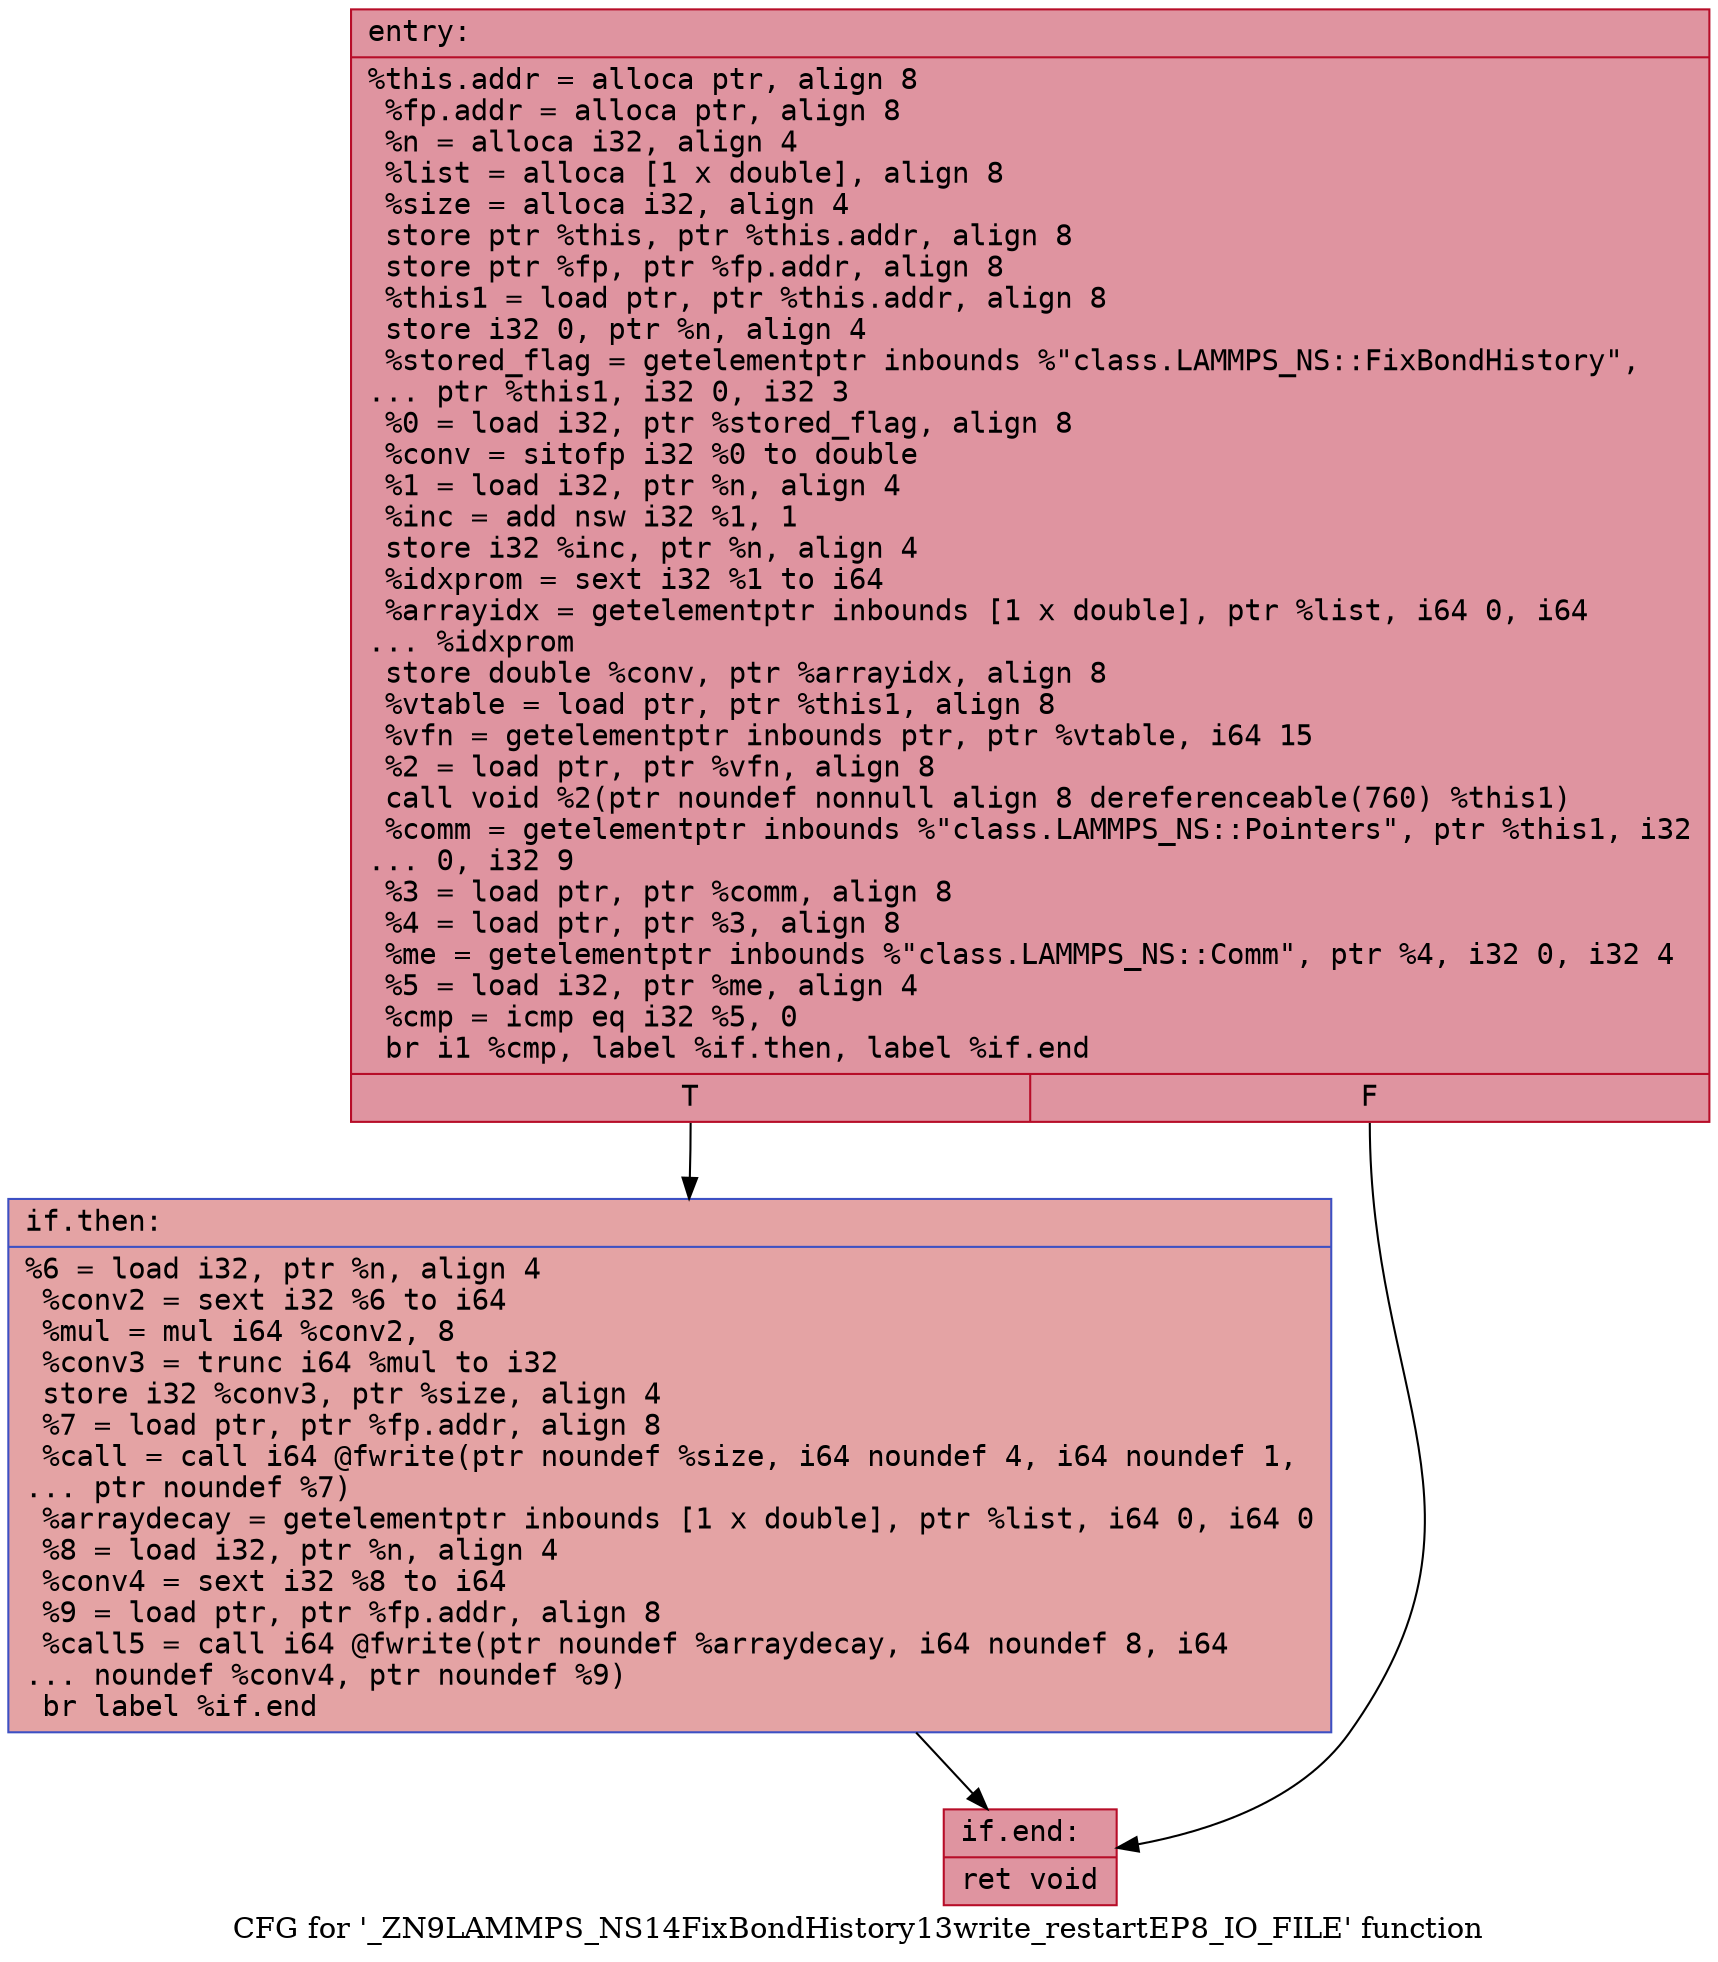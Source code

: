 digraph "CFG for '_ZN9LAMMPS_NS14FixBondHistory13write_restartEP8_IO_FILE' function" {
	label="CFG for '_ZN9LAMMPS_NS14FixBondHistory13write_restartEP8_IO_FILE' function";

	Node0x55e722c83240 [shape=record,color="#b70d28ff", style=filled, fillcolor="#b70d2870" fontname="Courier",label="{entry:\l|  %this.addr = alloca ptr, align 8\l  %fp.addr = alloca ptr, align 8\l  %n = alloca i32, align 4\l  %list = alloca [1 x double], align 8\l  %size = alloca i32, align 4\l  store ptr %this, ptr %this.addr, align 8\l  store ptr %fp, ptr %fp.addr, align 8\l  %this1 = load ptr, ptr %this.addr, align 8\l  store i32 0, ptr %n, align 4\l  %stored_flag = getelementptr inbounds %\"class.LAMMPS_NS::FixBondHistory\",\l... ptr %this1, i32 0, i32 3\l  %0 = load i32, ptr %stored_flag, align 8\l  %conv = sitofp i32 %0 to double\l  %1 = load i32, ptr %n, align 4\l  %inc = add nsw i32 %1, 1\l  store i32 %inc, ptr %n, align 4\l  %idxprom = sext i32 %1 to i64\l  %arrayidx = getelementptr inbounds [1 x double], ptr %list, i64 0, i64\l... %idxprom\l  store double %conv, ptr %arrayidx, align 8\l  %vtable = load ptr, ptr %this1, align 8\l  %vfn = getelementptr inbounds ptr, ptr %vtable, i64 15\l  %2 = load ptr, ptr %vfn, align 8\l  call void %2(ptr noundef nonnull align 8 dereferenceable(760) %this1)\l  %comm = getelementptr inbounds %\"class.LAMMPS_NS::Pointers\", ptr %this1, i32\l... 0, i32 9\l  %3 = load ptr, ptr %comm, align 8\l  %4 = load ptr, ptr %3, align 8\l  %me = getelementptr inbounds %\"class.LAMMPS_NS::Comm\", ptr %4, i32 0, i32 4\l  %5 = load i32, ptr %me, align 4\l  %cmp = icmp eq i32 %5, 0\l  br i1 %cmp, label %if.then, label %if.end\l|{<s0>T|<s1>F}}"];
	Node0x55e722c83240:s0 -> Node0x55e722cea820[tooltip="entry -> if.then\nProbability 37.50%" ];
	Node0x55e722c83240:s1 -> Node0x55e722cea890[tooltip="entry -> if.end\nProbability 62.50%" ];
	Node0x55e722cea820 [shape=record,color="#3d50c3ff", style=filled, fillcolor="#c32e3170" fontname="Courier",label="{if.then:\l|  %6 = load i32, ptr %n, align 4\l  %conv2 = sext i32 %6 to i64\l  %mul = mul i64 %conv2, 8\l  %conv3 = trunc i64 %mul to i32\l  store i32 %conv3, ptr %size, align 4\l  %7 = load ptr, ptr %fp.addr, align 8\l  %call = call i64 @fwrite(ptr noundef %size, i64 noundef 4, i64 noundef 1,\l... ptr noundef %7)\l  %arraydecay = getelementptr inbounds [1 x double], ptr %list, i64 0, i64 0\l  %8 = load i32, ptr %n, align 4\l  %conv4 = sext i32 %8 to i64\l  %9 = load ptr, ptr %fp.addr, align 8\l  %call5 = call i64 @fwrite(ptr noundef %arraydecay, i64 noundef 8, i64\l... noundef %conv4, ptr noundef %9)\l  br label %if.end\l}"];
	Node0x55e722cea820 -> Node0x55e722cea890[tooltip="if.then -> if.end\nProbability 100.00%" ];
	Node0x55e722cea890 [shape=record,color="#b70d28ff", style=filled, fillcolor="#b70d2870" fontname="Courier",label="{if.end:\l|  ret void\l}"];
}
